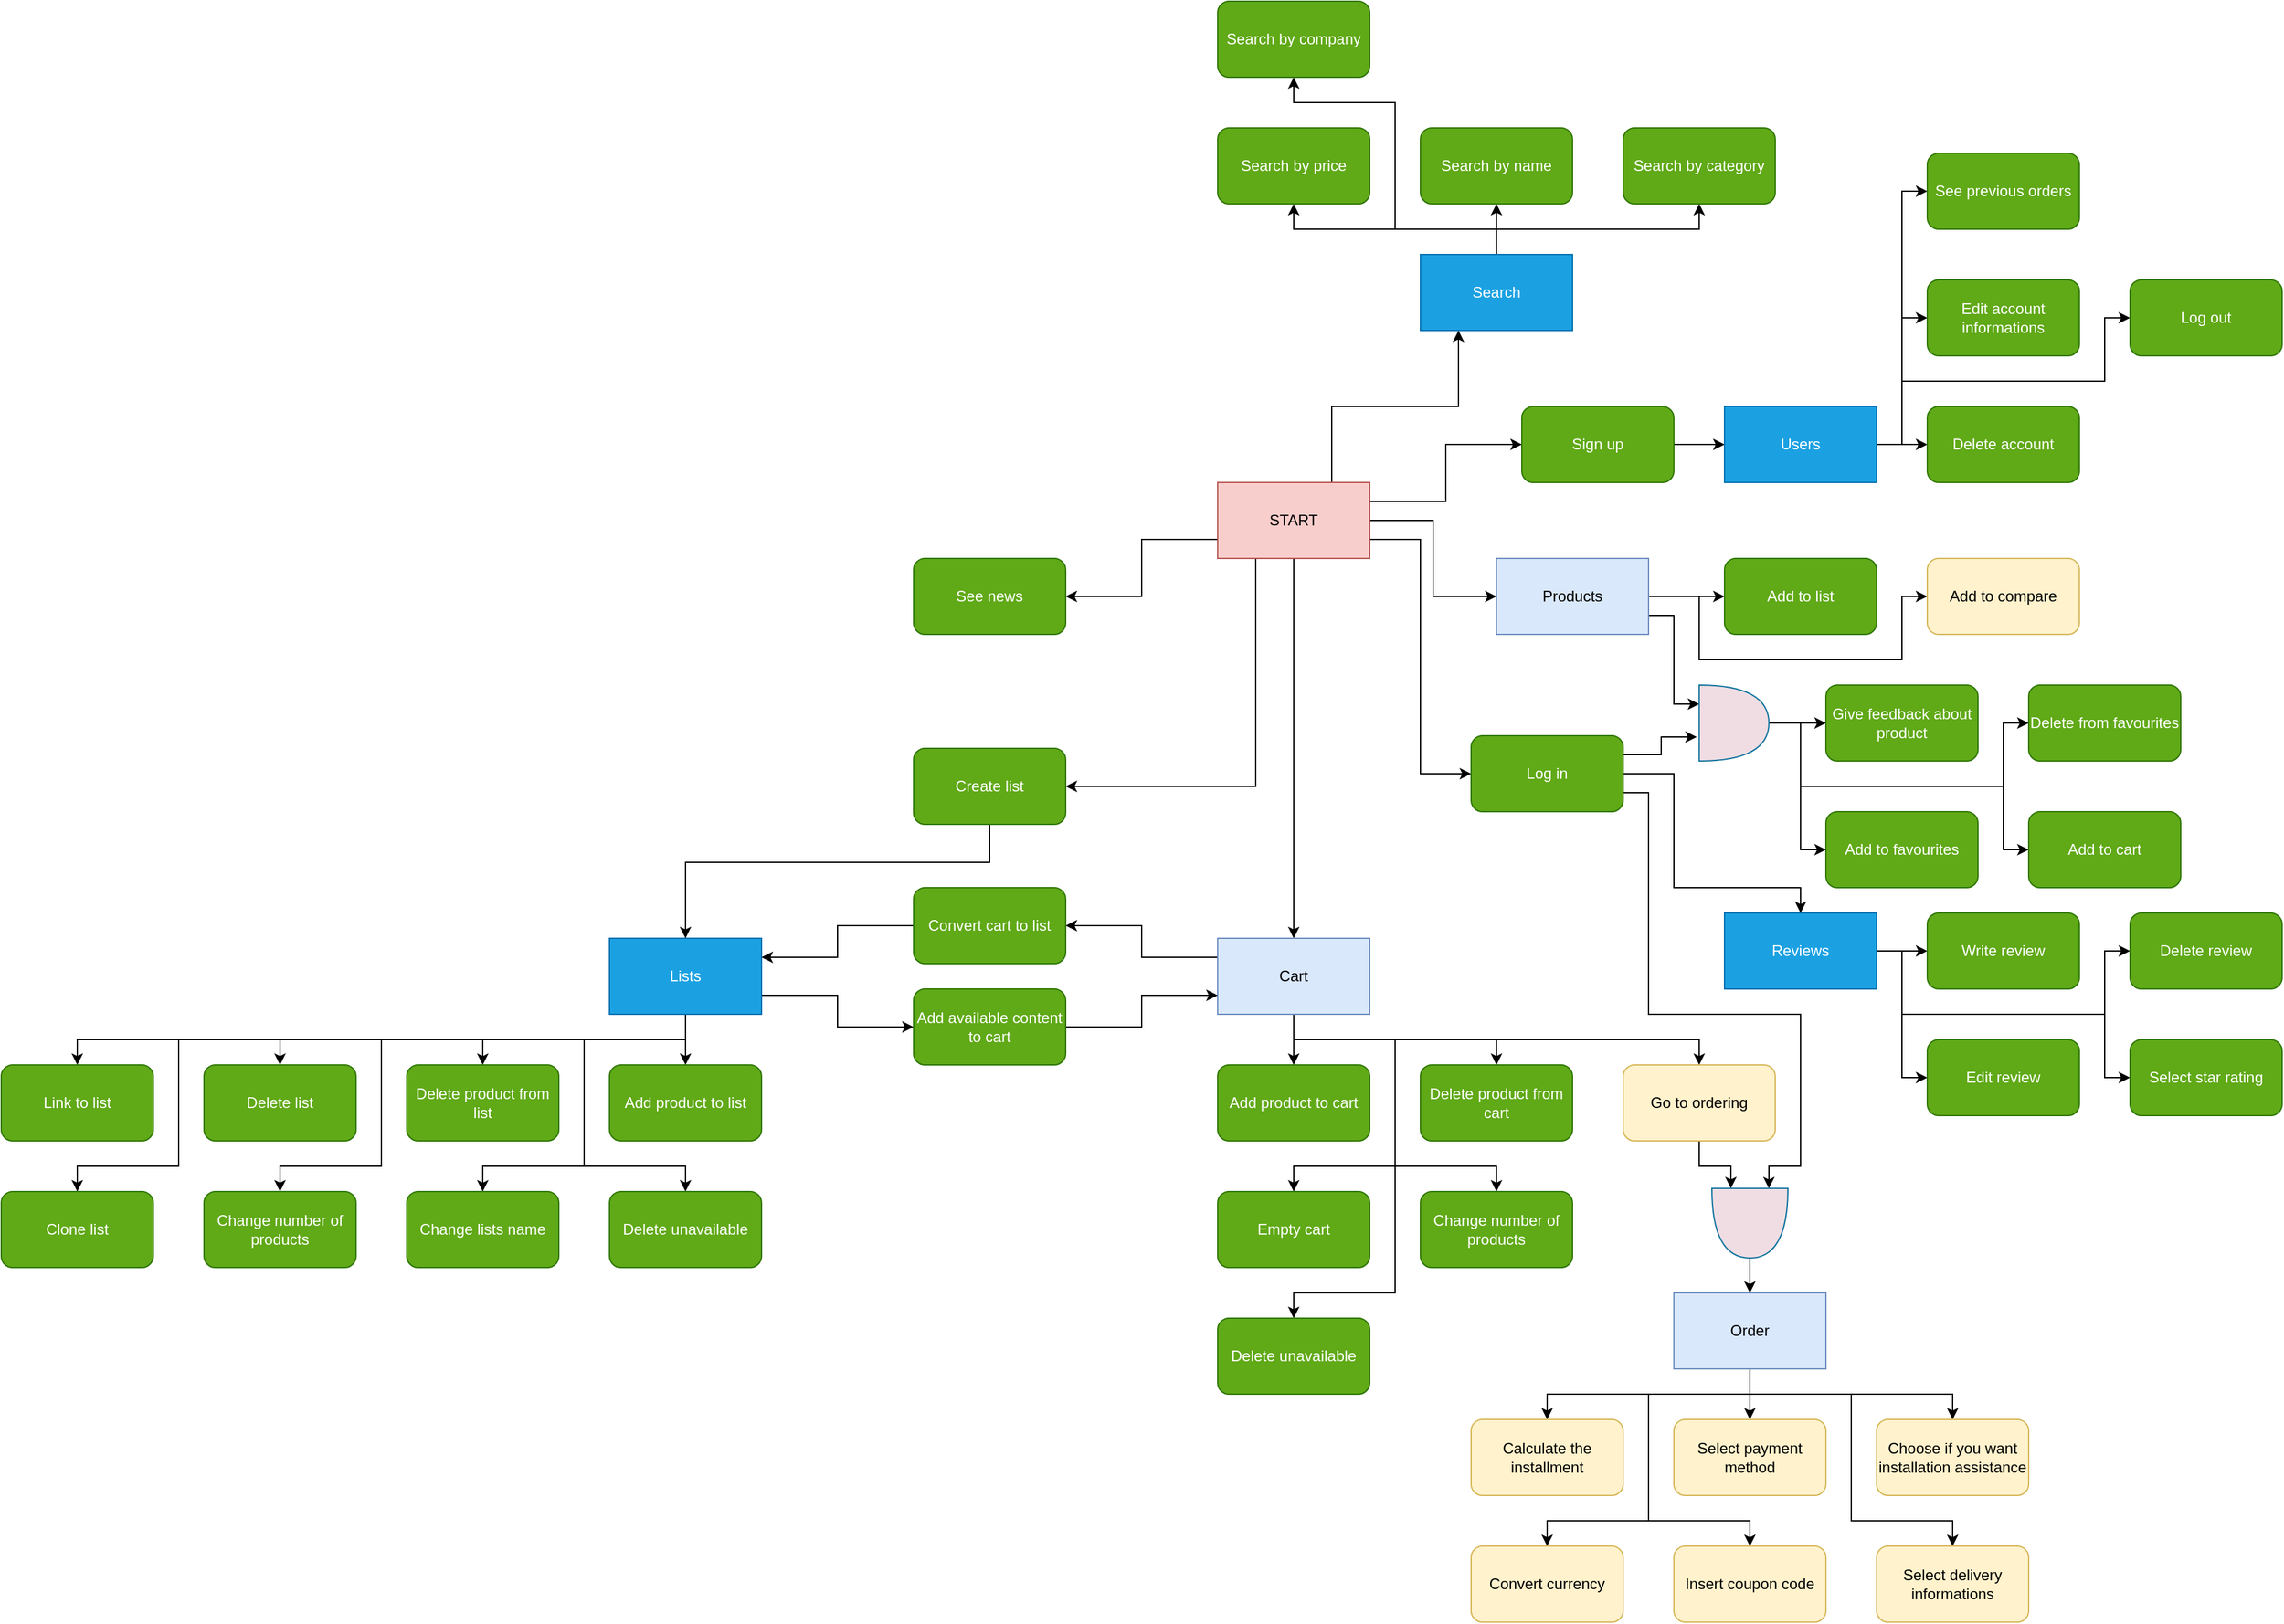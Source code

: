 <mxfile>
    <diagram name="Strona-1" id="DpiKnfvnMf119dL31PfI">
        <mxGraphModel dx="131" dy="568" grid="1" gridSize="10" guides="1" tooltips="1" connect="1" arrows="1" fold="1" page="1" pageScale="1" pageWidth="827" pageHeight="1169" math="0" shadow="0">
            <root>
                <mxCell id="0"/>
                <mxCell id="1" parent="0"/>
                <mxCell id="tu-g_7TpIbmg7pbgviE7-1" style="edgeStyle=orthogonalEdgeStyle;rounded=0;orthogonalLoop=1;jettySize=auto;html=1;exitX=0.5;exitY=1;exitDx=0;exitDy=0;entryX=0.5;entryY=0;entryDx=0;entryDy=0;fontColor=#000000;" parent="1" source="tu-g_7TpIbmg7pbgviE7-8" target="tu-g_7TpIbmg7pbgviE7-24" edge="1">
                    <mxGeometry relative="1" as="geometry"/>
                </mxCell>
                <mxCell id="tu-g_7TpIbmg7pbgviE7-2" style="edgeStyle=orthogonalEdgeStyle;rounded=0;orthogonalLoop=1;jettySize=auto;html=1;exitX=0.25;exitY=1;exitDx=0;exitDy=0;entryX=1;entryY=0.5;entryDx=0;entryDy=0;fontColor=#000000;" parent="1" source="tu-g_7TpIbmg7pbgviE7-8" target="tu-g_7TpIbmg7pbgviE7-50" edge="1">
                    <mxGeometry relative="1" as="geometry"/>
                </mxCell>
                <mxCell id="tu-g_7TpIbmg7pbgviE7-3" style="edgeStyle=orthogonalEdgeStyle;rounded=0;orthogonalLoop=1;jettySize=auto;html=1;exitX=1;exitY=0.75;exitDx=0;exitDy=0;entryX=0;entryY=0.5;entryDx=0;entryDy=0;fontFamily=Helvetica;fontSize=12;fontColor=#000000;" parent="1" source="tu-g_7TpIbmg7pbgviE7-8" target="tu-g_7TpIbmg7pbgviE7-11" edge="1">
                    <mxGeometry relative="1" as="geometry"/>
                </mxCell>
                <mxCell id="tu-g_7TpIbmg7pbgviE7-4" style="edgeStyle=orthogonalEdgeStyle;rounded=0;orthogonalLoop=1;jettySize=auto;html=1;exitX=1;exitY=0.25;exitDx=0;exitDy=0;entryX=0;entryY=0.5;entryDx=0;entryDy=0;fontFamily=Helvetica;fontSize=12;fontColor=#000000;" parent="1" source="tu-g_7TpIbmg7pbgviE7-8" target="tu-g_7TpIbmg7pbgviE7-13" edge="1">
                    <mxGeometry relative="1" as="geometry"/>
                </mxCell>
                <mxCell id="tu-g_7TpIbmg7pbgviE7-5" style="edgeStyle=orthogonalEdgeStyle;rounded=0;orthogonalLoop=1;jettySize=auto;html=1;exitX=1;exitY=0.5;exitDx=0;exitDy=0;entryX=0;entryY=0.5;entryDx=0;entryDy=0;fontFamily=Helvetica;fontSize=12;fontColor=#000000;" parent="1" source="tu-g_7TpIbmg7pbgviE7-8" target="tu-g_7TpIbmg7pbgviE7-39" edge="1">
                    <mxGeometry relative="1" as="geometry"/>
                </mxCell>
                <mxCell id="tu-g_7TpIbmg7pbgviE7-6" style="edgeStyle=orthogonalEdgeStyle;rounded=0;orthogonalLoop=1;jettySize=auto;html=1;exitX=0;exitY=0.75;exitDx=0;exitDy=0;entryX=1;entryY=0.5;entryDx=0;entryDy=0;fontFamily=Helvetica;fontSize=12;fontColor=#000000;" parent="1" source="tu-g_7TpIbmg7pbgviE7-8" target="tu-g_7TpIbmg7pbgviE7-14" edge="1">
                    <mxGeometry relative="1" as="geometry"/>
                </mxCell>
                <mxCell id="tu-g_7TpIbmg7pbgviE7-7" style="edgeStyle=orthogonalEdgeStyle;rounded=0;orthogonalLoop=1;jettySize=auto;html=1;exitX=0.75;exitY=0;exitDx=0;exitDy=0;entryX=0.25;entryY=1;entryDx=0;entryDy=0;fontFamily=Helvetica;fontSize=12;fontColor=#000000;" parent="1" source="tu-g_7TpIbmg7pbgviE7-8" target="tu-g_7TpIbmg7pbgviE7-18" edge="1">
                    <mxGeometry relative="1" as="geometry"/>
                </mxCell>
                <mxCell id="tu-g_7TpIbmg7pbgviE7-8" value="START" style="rounded=0;whiteSpace=wrap;html=1;fillColor=#f8cecc;strokeColor=#b85450;fontColor=#000000;" parent="1" vertex="1">
                    <mxGeometry x="1940" y="560" width="120" height="60" as="geometry"/>
                </mxCell>
                <mxCell id="tu-g_7TpIbmg7pbgviE7-9" style="edgeStyle=orthogonalEdgeStyle;rounded=0;orthogonalLoop=1;jettySize=auto;html=1;exitX=1;exitY=0.75;exitDx=0;exitDy=0;entryX=0;entryY=0.25;entryDx=0;entryDy=0;entryPerimeter=0;fontFamily=Helvetica;fontSize=12;fontColor=#000000;" parent="1" source="tu-g_7TpIbmg7pbgviE7-11" target="tu-g_7TpIbmg7pbgviE7-74" edge="1">
                    <mxGeometry relative="1" as="geometry">
                        <Array as="points">
                            <mxPoint x="2280" y="805"/>
                            <mxPoint x="2280" y="980"/>
                            <mxPoint x="2400" y="980"/>
                            <mxPoint x="2400" y="1100"/>
                            <mxPoint x="2375" y="1100"/>
                        </Array>
                    </mxGeometry>
                </mxCell>
                <mxCell id="tu-g_7TpIbmg7pbgviE7-10" style="edgeStyle=orthogonalEdgeStyle;rounded=0;orthogonalLoop=1;jettySize=auto;html=1;exitX=1;exitY=0.5;exitDx=0;exitDy=0;entryX=0.5;entryY=0;entryDx=0;entryDy=0;fontFamily=Helvetica;fontSize=12;fontColor=#000000;" parent="1" source="tu-g_7TpIbmg7pbgviE7-11" target="tu-g_7TpIbmg7pbgviE7-44" edge="1">
                    <mxGeometry relative="1" as="geometry">
                        <mxPoint x="2385" y="812.5" as="targetPoint"/>
                        <Array as="points">
                            <mxPoint x="2300" y="790"/>
                            <mxPoint x="2300" y="880"/>
                            <mxPoint x="2400" y="880"/>
                        </Array>
                    </mxGeometry>
                </mxCell>
                <mxCell id="btTpmAtazuo6H9hWQEnr-3" style="edgeStyle=orthogonalEdgeStyle;rounded=0;orthogonalLoop=1;jettySize=auto;html=1;exitX=1;exitY=0.25;exitDx=0;exitDy=0;entryX=-0.036;entryY=0.684;entryDx=0;entryDy=0;entryPerimeter=0;" parent="1" source="tu-g_7TpIbmg7pbgviE7-11" target="btTpmAtazuo6H9hWQEnr-2" edge="1">
                    <mxGeometry relative="1" as="geometry"/>
                </mxCell>
                <mxCell id="tu-g_7TpIbmg7pbgviE7-11" value="Log in" style="rounded=1;whiteSpace=wrap;html=1;fillColor=#60a917;strokeColor=#2D7600;fontColor=#ffffff;" parent="1" vertex="1">
                    <mxGeometry x="2140" y="760" width="120" height="60" as="geometry"/>
                </mxCell>
                <mxCell id="tu-g_7TpIbmg7pbgviE7-12" style="edgeStyle=orthogonalEdgeStyle;rounded=0;orthogonalLoop=1;jettySize=auto;html=1;exitX=1;exitY=0.5;exitDx=0;exitDy=0;entryX=0;entryY=0.5;entryDx=0;entryDy=0;fontFamily=Helvetica;fontSize=12;fontColor=#000000;" parent="1" source="tu-g_7TpIbmg7pbgviE7-13" target="tu-g_7TpIbmg7pbgviE7-72" edge="1">
                    <mxGeometry relative="1" as="geometry"/>
                </mxCell>
                <mxCell id="tu-g_7TpIbmg7pbgviE7-13" value="Sign up" style="rounded=1;whiteSpace=wrap;html=1;fillColor=#60a917;strokeColor=#2D7600;fontColor=#ffffff;" parent="1" vertex="1">
                    <mxGeometry x="2180" y="500" width="120" height="60" as="geometry"/>
                </mxCell>
                <mxCell id="tu-g_7TpIbmg7pbgviE7-14" value="See news" style="rounded=1;whiteSpace=wrap;html=1;fillColor=#60a917;strokeColor=#2D7600;fontColor=#ffffff;" parent="1" vertex="1">
                    <mxGeometry x="1700" y="620" width="120" height="60" as="geometry"/>
                </mxCell>
                <mxCell id="tu-g_7TpIbmg7pbgviE7-15" style="edgeStyle=orthogonalEdgeStyle;rounded=0;orthogonalLoop=1;jettySize=auto;html=1;exitX=0.5;exitY=0;exitDx=0;exitDy=0;entryX=0.5;entryY=1;entryDx=0;entryDy=0;fontFamily=Helvetica;fontSize=12;fontColor=#000000;" parent="1" source="tu-g_7TpIbmg7pbgviE7-18" target="tu-g_7TpIbmg7pbgviE7-97" edge="1">
                    <mxGeometry relative="1" as="geometry"/>
                </mxCell>
                <mxCell id="tu-g_7TpIbmg7pbgviE7-16" style="edgeStyle=orthogonalEdgeStyle;rounded=0;orthogonalLoop=1;jettySize=auto;html=1;exitX=0.5;exitY=0;exitDx=0;exitDy=0;entryX=0.5;entryY=1;entryDx=0;entryDy=0;fontFamily=Helvetica;fontSize=12;fontColor=#000000;" parent="1" source="tu-g_7TpIbmg7pbgviE7-18" target="tu-g_7TpIbmg7pbgviE7-98" edge="1">
                    <mxGeometry relative="1" as="geometry"/>
                </mxCell>
                <mxCell id="tu-g_7TpIbmg7pbgviE7-17" style="edgeStyle=orthogonalEdgeStyle;rounded=0;orthogonalLoop=1;jettySize=auto;html=1;exitX=0.5;exitY=0;exitDx=0;exitDy=0;entryX=0.5;entryY=1;entryDx=0;entryDy=0;fontFamily=Helvetica;fontSize=12;fontColor=#000000;" parent="1" source="tu-g_7TpIbmg7pbgviE7-18" target="tu-g_7TpIbmg7pbgviE7-99" edge="1">
                    <mxGeometry relative="1" as="geometry"/>
                </mxCell>
                <mxCell id="tu-g_7TpIbmg7pbgviE7-301" style="edgeStyle=orthogonalEdgeStyle;rounded=0;orthogonalLoop=1;jettySize=auto;html=1;exitX=0.5;exitY=0;exitDx=0;exitDy=0;entryX=0.5;entryY=1;entryDx=0;entryDy=0;fontFamily=Helvetica;fontSize=12;fontColor=#000000;" parent="1" source="tu-g_7TpIbmg7pbgviE7-18" target="tu-g_7TpIbmg7pbgviE7-300" edge="1">
                    <mxGeometry relative="1" as="geometry">
                        <Array as="points">
                            <mxPoint x="2160" y="360"/>
                            <mxPoint x="2080" y="360"/>
                            <mxPoint x="2080" y="260"/>
                            <mxPoint x="2000" y="260"/>
                        </Array>
                    </mxGeometry>
                </mxCell>
                <mxCell id="tu-g_7TpIbmg7pbgviE7-18" value="Search" style="rounded=0;whiteSpace=wrap;html=1;fillColor=#1ba1e2;strokeColor=#006EAF;fontColor=#ffffff;" parent="1" vertex="1">
                    <mxGeometry x="2100" y="380" width="120" height="60" as="geometry"/>
                </mxCell>
                <mxCell id="tu-g_7TpIbmg7pbgviE7-19" style="edgeStyle=orthogonalEdgeStyle;rounded=0;orthogonalLoop=1;jettySize=auto;html=1;exitX=0;exitY=0.25;exitDx=0;exitDy=0;entryX=1;entryY=0.5;entryDx=0;entryDy=0;fontColor=#000000;" parent="1" source="tu-g_7TpIbmg7pbgviE7-24" target="tu-g_7TpIbmg7pbgviE7-46" edge="1">
                    <mxGeometry relative="1" as="geometry"/>
                </mxCell>
                <mxCell id="tu-g_7TpIbmg7pbgviE7-20" style="edgeStyle=orthogonalEdgeStyle;rounded=0;orthogonalLoop=1;jettySize=auto;html=1;exitX=0.5;exitY=1;exitDx=0;exitDy=0;entryX=0.5;entryY=0;entryDx=0;entryDy=0;fontFamily=Helvetica;fontSize=12;fontColor=#000000;" parent="1" source="tu-g_7TpIbmg7pbgviE7-24" target="tu-g_7TpIbmg7pbgviE7-58" edge="1">
                    <mxGeometry relative="1" as="geometry"/>
                </mxCell>
                <mxCell id="tu-g_7TpIbmg7pbgviE7-21" style="edgeStyle=orthogonalEdgeStyle;rounded=0;orthogonalLoop=1;jettySize=auto;html=1;exitX=0.5;exitY=1;exitDx=0;exitDy=0;entryX=0.5;entryY=0;entryDx=0;entryDy=0;fontFamily=Helvetica;fontSize=12;fontColor=#000000;" parent="1" source="tu-g_7TpIbmg7pbgviE7-24" target="tu-g_7TpIbmg7pbgviE7-59" edge="1">
                    <mxGeometry relative="1" as="geometry"/>
                </mxCell>
                <mxCell id="tu-g_7TpIbmg7pbgviE7-22" style="edgeStyle=orthogonalEdgeStyle;rounded=0;orthogonalLoop=1;jettySize=auto;html=1;exitX=0.5;exitY=1;exitDx=0;exitDy=0;entryX=0.5;entryY=0;entryDx=0;entryDy=0;fontFamily=Helvetica;fontSize=12;fontColor=#000000;" parent="1" source="tu-g_7TpIbmg7pbgviE7-24" target="tu-g_7TpIbmg7pbgviE7-55" edge="1">
                    <mxGeometry relative="1" as="geometry">
                        <Array as="points">
                            <mxPoint x="2000" y="1000"/>
                            <mxPoint x="2080" y="1000"/>
                            <mxPoint x="2080" y="1100"/>
                            <mxPoint x="2160" y="1100"/>
                        </Array>
                    </mxGeometry>
                </mxCell>
                <mxCell id="tu-g_7TpIbmg7pbgviE7-23" style="edgeStyle=orthogonalEdgeStyle;rounded=0;orthogonalLoop=1;jettySize=auto;html=1;exitX=0.5;exitY=1;exitDx=0;exitDy=0;entryX=0.5;entryY=0;entryDx=0;entryDy=0;fontFamily=Helvetica;fontSize=12;fontColor=#000000;" parent="1" source="tu-g_7TpIbmg7pbgviE7-24" target="tu-g_7TpIbmg7pbgviE7-61" edge="1">
                    <mxGeometry relative="1" as="geometry"/>
                </mxCell>
                <mxCell id="btTpmAtazuo6H9hWQEnr-12" style="edgeStyle=orthogonalEdgeStyle;rounded=0;orthogonalLoop=1;jettySize=auto;html=1;exitX=0.5;exitY=1;exitDx=0;exitDy=0;entryX=0.5;entryY=0;entryDx=0;entryDy=0;fontFamily=Helvetica;fontSize=12;fontColor=default;" parent="1" source="tu-g_7TpIbmg7pbgviE7-24" target="btTpmAtazuo6H9hWQEnr-11" edge="1">
                    <mxGeometry relative="1" as="geometry">
                        <Array as="points">
                            <mxPoint x="2000" y="1000"/>
                            <mxPoint x="2080" y="1000"/>
                            <mxPoint x="2080" y="1100"/>
                            <mxPoint x="2000" y="1100"/>
                        </Array>
                    </mxGeometry>
                </mxCell>
                <mxCell id="btTpmAtazuo6H9hWQEnr-14" style="edgeStyle=orthogonalEdgeStyle;rounded=0;orthogonalLoop=1;jettySize=auto;html=1;exitX=0.5;exitY=1;exitDx=0;exitDy=0;entryX=0.5;entryY=0;entryDx=0;entryDy=0;fontFamily=Helvetica;fontSize=12;fontColor=default;" parent="1" source="tu-g_7TpIbmg7pbgviE7-24" target="btTpmAtazuo6H9hWQEnr-13" edge="1">
                    <mxGeometry relative="1" as="geometry">
                        <Array as="points">
                            <mxPoint x="2000" y="1000"/>
                            <mxPoint x="2080" y="1000"/>
                            <mxPoint x="2080" y="1200"/>
                            <mxPoint x="2000" y="1200"/>
                        </Array>
                    </mxGeometry>
                </mxCell>
                <mxCell id="tu-g_7TpIbmg7pbgviE7-24" value="Cart" style="rounded=0;whiteSpace=wrap;html=1;fillColor=#dae8fc;strokeColor=#6c8ebf;fontColor=#000000;" parent="1" vertex="1">
                    <mxGeometry x="1940" y="920" width="120" height="60" as="geometry"/>
                </mxCell>
                <mxCell id="tu-g_7TpIbmg7pbgviE7-25" style="edgeStyle=orthogonalEdgeStyle;rounded=0;orthogonalLoop=1;jettySize=auto;html=1;exitX=0.5;exitY=1;exitDx=0;exitDy=0;entryX=0.5;entryY=0;entryDx=0;entryDy=0;fontColor=#000000;" parent="1" source="tu-g_7TpIbmg7pbgviE7-32" target="tu-g_7TpIbmg7pbgviE7-48" edge="1">
                    <mxGeometry relative="1" as="geometry"/>
                </mxCell>
                <mxCell id="tu-g_7TpIbmg7pbgviE7-26" style="edgeStyle=orthogonalEdgeStyle;rounded=0;orthogonalLoop=1;jettySize=auto;html=1;exitX=0.5;exitY=1;exitDx=0;exitDy=0;entryX=0.5;entryY=0;entryDx=0;entryDy=0;fontColor=#000000;" parent="1" source="tu-g_7TpIbmg7pbgviE7-32" target="tu-g_7TpIbmg7pbgviE7-47" edge="1">
                    <mxGeometry relative="1" as="geometry"/>
                </mxCell>
                <mxCell id="tu-g_7TpIbmg7pbgviE7-27" style="edgeStyle=orthogonalEdgeStyle;rounded=0;orthogonalLoop=1;jettySize=auto;html=1;exitX=0.5;exitY=1;exitDx=0;exitDy=0;entryX=0.5;entryY=0;entryDx=0;entryDy=0;fontColor=#000000;" parent="1" source="tu-g_7TpIbmg7pbgviE7-32" target="tu-g_7TpIbmg7pbgviE7-51" edge="1">
                    <mxGeometry relative="1" as="geometry"/>
                </mxCell>
                <mxCell id="tu-g_7TpIbmg7pbgviE7-28" style="edgeStyle=orthogonalEdgeStyle;rounded=0;orthogonalLoop=1;jettySize=auto;html=1;exitX=1;exitY=0.75;exitDx=0;exitDy=0;entryX=0;entryY=0.5;entryDx=0;entryDy=0;fontColor=#000000;" parent="1" source="tu-g_7TpIbmg7pbgviE7-32" target="tu-g_7TpIbmg7pbgviE7-53" edge="1">
                    <mxGeometry relative="1" as="geometry"/>
                </mxCell>
                <mxCell id="tu-g_7TpIbmg7pbgviE7-29" style="edgeStyle=orthogonalEdgeStyle;rounded=0;orthogonalLoop=1;jettySize=auto;html=1;exitX=0.5;exitY=1;exitDx=0;exitDy=0;entryX=0.5;entryY=0;entryDx=0;entryDy=0;fontFamily=Helvetica;fontSize=12;fontColor=#000000;" parent="1" source="tu-g_7TpIbmg7pbgviE7-32" target="tu-g_7TpIbmg7pbgviE7-54" edge="1">
                    <mxGeometry relative="1" as="geometry">
                        <Array as="points">
                            <mxPoint x="1520" y="1000"/>
                            <mxPoint x="1280" y="1000"/>
                            <mxPoint x="1280" y="1100"/>
                            <mxPoint x="1200" y="1100"/>
                        </Array>
                    </mxGeometry>
                </mxCell>
                <mxCell id="tu-g_7TpIbmg7pbgviE7-30" style="edgeStyle=orthogonalEdgeStyle;rounded=0;orthogonalLoop=1;jettySize=auto;html=1;exitX=0.5;exitY=1;exitDx=0;exitDy=0;entryX=0.5;entryY=0;entryDx=0;entryDy=0;fontFamily=Helvetica;fontSize=12;fontColor=#000000;" parent="1" source="tu-g_7TpIbmg7pbgviE7-32" target="tu-g_7TpIbmg7pbgviE7-56" edge="1">
                    <mxGeometry relative="1" as="geometry">
                        <Array as="points">
                            <mxPoint x="1520" y="1000"/>
                            <mxPoint x="1440" y="1000"/>
                            <mxPoint x="1440" y="1100"/>
                            <mxPoint x="1360" y="1100"/>
                        </Array>
                    </mxGeometry>
                </mxCell>
                <mxCell id="tu-g_7TpIbmg7pbgviE7-31" style="edgeStyle=orthogonalEdgeStyle;rounded=0;orthogonalLoop=1;jettySize=auto;html=1;exitX=0.5;exitY=1;exitDx=0;exitDy=0;entryX=0.5;entryY=0;entryDx=0;entryDy=0;fontFamily=Helvetica;fontSize=12;fontColor=#000000;" parent="1" source="tu-g_7TpIbmg7pbgviE7-32" target="tu-g_7TpIbmg7pbgviE7-57" edge="1">
                    <mxGeometry relative="1" as="geometry"/>
                </mxCell>
                <mxCell id="btTpmAtazuo6H9hWQEnr-10" style="edgeStyle=orthogonalEdgeStyle;rounded=0;orthogonalLoop=1;jettySize=auto;html=1;exitX=0.5;exitY=1;exitDx=0;exitDy=0;entryX=0.5;entryY=0;entryDx=0;entryDy=0;" parent="1" source="tu-g_7TpIbmg7pbgviE7-32" target="btTpmAtazuo6H9hWQEnr-9" edge="1">
                    <mxGeometry relative="1" as="geometry">
                        <Array as="points">
                            <mxPoint x="1520" y="1000"/>
                            <mxPoint x="1440" y="1000"/>
                            <mxPoint x="1440" y="1100"/>
                            <mxPoint x="1520" y="1100"/>
                        </Array>
                    </mxGeometry>
                </mxCell>
                <mxCell id="jZJ21DdkEaakPETDEJtm-3" style="edgeStyle=orthogonalEdgeStyle;rounded=0;orthogonalLoop=1;jettySize=auto;html=1;exitX=0.5;exitY=1;exitDx=0;exitDy=0;entryX=0.5;entryY=0;entryDx=0;entryDy=0;fontFamily=Helvetica;fontSize=12;fontColor=#000000;" parent="1" source="tu-g_7TpIbmg7pbgviE7-32" target="jZJ21DdkEaakPETDEJtm-2" edge="1">
                    <mxGeometry relative="1" as="geometry">
                        <Array as="points">
                            <mxPoint x="1520" y="1000"/>
                            <mxPoint x="1120" y="1000"/>
                            <mxPoint x="1120" y="1100"/>
                            <mxPoint x="1040" y="1100"/>
                        </Array>
                    </mxGeometry>
                </mxCell>
                <mxCell id="tu-g_7TpIbmg7pbgviE7-32" value="Lists" style="rounded=0;whiteSpace=wrap;html=1;fillColor=#1ba1e2;strokeColor=#006EAF;fontColor=#ffffff;" parent="1" vertex="1">
                    <mxGeometry x="1460" y="920" width="120" height="60" as="geometry"/>
                </mxCell>
                <mxCell id="tu-g_7TpIbmg7pbgviE7-34" style="edgeStyle=orthogonalEdgeStyle;rounded=0;orthogonalLoop=1;jettySize=auto;html=1;exitX=1;exitY=0.5;exitDx=0;exitDy=0;entryX=0;entryY=0.5;entryDx=0;entryDy=0;fontFamily=Helvetica;fontSize=12;fontColor=#000000;" parent="1" source="tu-g_7TpIbmg7pbgviE7-39" target="tu-g_7TpIbmg7pbgviE7-86" edge="1">
                    <mxGeometry relative="1" as="geometry">
                        <Array as="points">
                            <mxPoint x="2320" y="650"/>
                            <mxPoint x="2320" y="650"/>
                        </Array>
                    </mxGeometry>
                </mxCell>
                <mxCell id="tu-g_7TpIbmg7pbgviE7-35" style="edgeStyle=orthogonalEdgeStyle;rounded=0;orthogonalLoop=1;jettySize=auto;html=1;exitX=1;exitY=0.5;exitDx=0;exitDy=0;entryX=0;entryY=0.5;entryDx=0;entryDy=0;fontFamily=Helvetica;fontSize=12;fontColor=#000000;exitPerimeter=0;" parent="1" source="btTpmAtazuo6H9hWQEnr-2" target="tu-g_7TpIbmg7pbgviE7-87" edge="1">
                    <mxGeometry relative="1" as="geometry">
                        <Array as="points">
                            <mxPoint x="2400" y="750"/>
                            <mxPoint x="2400" y="800"/>
                            <mxPoint x="2560" y="800"/>
                            <mxPoint x="2560" y="850"/>
                        </Array>
                    </mxGeometry>
                </mxCell>
                <mxCell id="tu-g_7TpIbmg7pbgviE7-38" style="edgeStyle=orthogonalEdgeStyle;rounded=0;orthogonalLoop=1;jettySize=auto;html=1;exitX=1;exitY=0.5;exitDx=0;exitDy=0;entryX=0;entryY=0.5;entryDx=0;entryDy=0;fontFamily=Helvetica;fontSize=12;fontColor=#000000;" parent="1" source="tu-g_7TpIbmg7pbgviE7-39" target="tu-g_7TpIbmg7pbgviE7-95" edge="1">
                    <mxGeometry relative="1" as="geometry">
                        <Array as="points">
                            <mxPoint x="2320" y="650"/>
                            <mxPoint x="2320" y="700"/>
                            <mxPoint x="2480" y="700"/>
                            <mxPoint x="2480" y="650"/>
                        </Array>
                    </mxGeometry>
                </mxCell>
                <mxCell id="btTpmAtazuo6H9hWQEnr-5" style="edgeStyle=orthogonalEdgeStyle;rounded=0;orthogonalLoop=1;jettySize=auto;html=1;exitX=1;exitY=0.75;exitDx=0;exitDy=0;entryX=0;entryY=0.25;entryDx=0;entryDy=0;entryPerimeter=0;" parent="1" source="tu-g_7TpIbmg7pbgviE7-39" target="btTpmAtazuo6H9hWQEnr-2" edge="1">
                    <mxGeometry relative="1" as="geometry"/>
                </mxCell>
                <mxCell id="tu-g_7TpIbmg7pbgviE7-39" value="Products" style="rounded=0;whiteSpace=wrap;html=1;fillColor=#dae8fc;strokeColor=#6c8ebf;fontColor=#000000;" parent="1" vertex="1">
                    <mxGeometry x="2160" y="620" width="120" height="60" as="geometry"/>
                </mxCell>
                <mxCell id="tu-g_7TpIbmg7pbgviE7-40" style="edgeStyle=orthogonalEdgeStyle;rounded=0;orthogonalLoop=1;jettySize=auto;html=1;exitX=1;exitY=0.5;exitDx=0;exitDy=0;entryX=0;entryY=0.5;entryDx=0;entryDy=0;fontFamily=Helvetica;fontSize=12;fontColor=#000000;" parent="1" source="tu-g_7TpIbmg7pbgviE7-44" target="tu-g_7TpIbmg7pbgviE7-92" edge="1">
                    <mxGeometry relative="1" as="geometry"/>
                </mxCell>
                <mxCell id="tu-g_7TpIbmg7pbgviE7-41" style="edgeStyle=orthogonalEdgeStyle;rounded=0;orthogonalLoop=1;jettySize=auto;html=1;exitX=1;exitY=0.5;exitDx=0;exitDy=0;entryX=0;entryY=0.5;entryDx=0;entryDy=0;fontFamily=Helvetica;fontSize=12;fontColor=#000000;" parent="1" source="tu-g_7TpIbmg7pbgviE7-44" target="tu-g_7TpIbmg7pbgviE7-93" edge="1">
                    <mxGeometry relative="1" as="geometry"/>
                </mxCell>
                <mxCell id="tu-g_7TpIbmg7pbgviE7-42" style="edgeStyle=orthogonalEdgeStyle;rounded=0;orthogonalLoop=1;jettySize=auto;html=1;exitX=1;exitY=0.5;exitDx=0;exitDy=0;entryX=0;entryY=0.5;entryDx=0;entryDy=0;fontFamily=Helvetica;fontSize=12;fontColor=#000000;" parent="1" source="tu-g_7TpIbmg7pbgviE7-44" target="tu-g_7TpIbmg7pbgviE7-94" edge="1">
                    <mxGeometry relative="1" as="geometry">
                        <Array as="points">
                            <mxPoint x="2480" y="930"/>
                            <mxPoint x="2480" y="980"/>
                            <mxPoint x="2640" y="980"/>
                            <mxPoint x="2640" y="930"/>
                        </Array>
                    </mxGeometry>
                </mxCell>
                <mxCell id="tu-g_7TpIbmg7pbgviE7-43" style="edgeStyle=orthogonalEdgeStyle;rounded=0;orthogonalLoop=1;jettySize=auto;html=1;exitX=1;exitY=0.5;exitDx=0;exitDy=0;entryX=0;entryY=0.5;entryDx=0;entryDy=0;fontFamily=Helvetica;fontSize=12;fontColor=#000000;" parent="1" source="tu-g_7TpIbmg7pbgviE7-44" target="tu-g_7TpIbmg7pbgviE7-96" edge="1">
                    <mxGeometry relative="1" as="geometry">
                        <Array as="points">
                            <mxPoint x="2480" y="930"/>
                            <mxPoint x="2480" y="980"/>
                            <mxPoint x="2640" y="980"/>
                            <mxPoint x="2640" y="1030"/>
                        </Array>
                    </mxGeometry>
                </mxCell>
                <mxCell id="tu-g_7TpIbmg7pbgviE7-44" value="Reviews" style="rounded=0;whiteSpace=wrap;html=1;fillColor=#1ba1e2;strokeColor=#006EAF;fontColor=#ffffff;" parent="1" vertex="1">
                    <mxGeometry x="2340" y="900" width="120" height="60" as="geometry"/>
                </mxCell>
                <mxCell id="tu-g_7TpIbmg7pbgviE7-45" style="edgeStyle=orthogonalEdgeStyle;rounded=0;orthogonalLoop=1;jettySize=auto;html=1;exitX=0;exitY=0.5;exitDx=0;exitDy=0;entryX=1;entryY=0.25;entryDx=0;entryDy=0;fontColor=#000000;" parent="1" source="tu-g_7TpIbmg7pbgviE7-46" target="tu-g_7TpIbmg7pbgviE7-32" edge="1">
                    <mxGeometry relative="1" as="geometry"/>
                </mxCell>
                <mxCell id="tu-g_7TpIbmg7pbgviE7-46" value="Convert cart to list" style="rounded=1;whiteSpace=wrap;html=1;fillColor=#60a917;strokeColor=#2D7600;fontColor=#ffffff;" parent="1" vertex="1">
                    <mxGeometry x="1700" y="880" width="120" height="60" as="geometry"/>
                </mxCell>
                <mxCell id="tu-g_7TpIbmg7pbgviE7-47" value="Delete product from list" style="rounded=1;whiteSpace=wrap;html=1;fillColor=#60a917;strokeColor=#2D7600;fontColor=#ffffff;" parent="1" vertex="1">
                    <mxGeometry x="1300" y="1020" width="120" height="60" as="geometry"/>
                </mxCell>
                <mxCell id="tu-g_7TpIbmg7pbgviE7-48" value="Add product to list" style="rounded=1;whiteSpace=wrap;html=1;fillColor=#60a917;strokeColor=#2D7600;fontColor=#ffffff;" parent="1" vertex="1">
                    <mxGeometry x="1460" y="1020" width="120" height="60" as="geometry"/>
                </mxCell>
                <mxCell id="tu-g_7TpIbmg7pbgviE7-49" style="edgeStyle=orthogonalEdgeStyle;rounded=0;orthogonalLoop=1;jettySize=auto;html=1;exitX=0.5;exitY=1;exitDx=0;exitDy=0;entryX=0.5;entryY=0;entryDx=0;entryDy=0;fontColor=#000000;" parent="1" source="tu-g_7TpIbmg7pbgviE7-50" target="tu-g_7TpIbmg7pbgviE7-32" edge="1">
                    <mxGeometry relative="1" as="geometry">
                        <Array as="points">
                            <mxPoint x="1760" y="860"/>
                            <mxPoint x="1520" y="860"/>
                        </Array>
                    </mxGeometry>
                </mxCell>
                <mxCell id="tu-g_7TpIbmg7pbgviE7-50" value="Create list" style="rounded=1;whiteSpace=wrap;html=1;fillColor=#60a917;strokeColor=#2D7600;fontColor=#ffffff;" parent="1" vertex="1">
                    <mxGeometry x="1700" y="770" width="120" height="60" as="geometry"/>
                </mxCell>
                <mxCell id="tu-g_7TpIbmg7pbgviE7-51" value="Delete list" style="rounded=1;whiteSpace=wrap;html=1;fillColor=#60a917;strokeColor=#2D7600;fontColor=#ffffff;" parent="1" vertex="1">
                    <mxGeometry x="1140" y="1020" width="120" height="60" as="geometry"/>
                </mxCell>
                <mxCell id="tu-g_7TpIbmg7pbgviE7-52" style="edgeStyle=orthogonalEdgeStyle;rounded=0;orthogonalLoop=1;jettySize=auto;html=1;exitX=1;exitY=0.5;exitDx=0;exitDy=0;entryX=0;entryY=0.75;entryDx=0;entryDy=0;fontColor=#000000;" parent="1" source="tu-g_7TpIbmg7pbgviE7-53" target="tu-g_7TpIbmg7pbgviE7-24" edge="1">
                    <mxGeometry relative="1" as="geometry"/>
                </mxCell>
                <mxCell id="tu-g_7TpIbmg7pbgviE7-53" value="Add available content to cart" style="rounded=1;whiteSpace=wrap;html=1;fillColor=#60a917;strokeColor=#2D7600;fontColor=#ffffff;" parent="1" vertex="1">
                    <mxGeometry x="1700" y="960" width="120" height="60" as="geometry"/>
                </mxCell>
                <mxCell id="tu-g_7TpIbmg7pbgviE7-54" value="Change number of products" style="rounded=1;whiteSpace=wrap;html=1;fillColor=#60a917;strokeColor=#2D7600;fontColor=#ffffff;" parent="1" vertex="1">
                    <mxGeometry x="1140" y="1120" width="120" height="60" as="geometry"/>
                </mxCell>
                <mxCell id="tu-g_7TpIbmg7pbgviE7-55" value="Change number of products" style="rounded=1;whiteSpace=wrap;html=1;fillColor=#60a917;strokeColor=#2D7600;fontColor=#ffffff;" parent="1" vertex="1">
                    <mxGeometry x="2100" y="1120" width="120" height="60" as="geometry"/>
                </mxCell>
                <mxCell id="tu-g_7TpIbmg7pbgviE7-56" value="Change lists name" style="rounded=1;whiteSpace=wrap;html=1;strokeColor=#2D7600;fontFamily=Helvetica;fontSize=12;fontColor=#ffffff;fillColor=#60a917;" parent="1" vertex="1">
                    <mxGeometry x="1300" y="1120" width="120" height="60" as="geometry"/>
                </mxCell>
                <mxCell id="tu-g_7TpIbmg7pbgviE7-57" value="Link to list" style="rounded=1;whiteSpace=wrap;html=1;strokeColor=#2D7600;fontFamily=Helvetica;fontSize=12;fontColor=#ffffff;fillColor=#60a917;" parent="1" vertex="1">
                    <mxGeometry x="980" y="1020" width="120" height="60" as="geometry"/>
                </mxCell>
                <mxCell id="tu-g_7TpIbmg7pbgviE7-58" value="Add product to cart" style="rounded=1;whiteSpace=wrap;html=1;strokeColor=#2D7600;fontFamily=Helvetica;fontSize=12;fontColor=#ffffff;fillColor=#60a917;" parent="1" vertex="1">
                    <mxGeometry x="1940" y="1020" width="120" height="60" as="geometry"/>
                </mxCell>
                <mxCell id="tu-g_7TpIbmg7pbgviE7-59" value="Delete product from cart" style="rounded=1;whiteSpace=wrap;html=1;strokeColor=#2D7600;fontFamily=Helvetica;fontSize=12;fontColor=#ffffff;fillColor=#60a917;" parent="1" vertex="1">
                    <mxGeometry x="2100" y="1020" width="120" height="60" as="geometry"/>
                </mxCell>
                <mxCell id="tu-g_7TpIbmg7pbgviE7-60" style="edgeStyle=orthogonalEdgeStyle;rounded=0;orthogonalLoop=1;jettySize=auto;html=1;exitX=0.5;exitY=1;exitDx=0;exitDy=0;entryX=0;entryY=0.75;entryDx=0;entryDy=0;entryPerimeter=0;fontFamily=Helvetica;fontSize=12;fontColor=#000000;" parent="1" source="tu-g_7TpIbmg7pbgviE7-61" target="tu-g_7TpIbmg7pbgviE7-74" edge="1">
                    <mxGeometry relative="1" as="geometry"/>
                </mxCell>
                <mxCell id="tu-g_7TpIbmg7pbgviE7-61" value="Go to ordering" style="rounded=1;whiteSpace=wrap;html=1;strokeColor=#d6b656;fontFamily=Helvetica;fontSize=12;fontColor=#000000;fillColor=#fff2cc;" parent="1" vertex="1">
                    <mxGeometry x="2260" y="1020" width="120" height="60" as="geometry"/>
                </mxCell>
                <mxCell id="tu-g_7TpIbmg7pbgviE7-62" style="edgeStyle=orthogonalEdgeStyle;rounded=0;orthogonalLoop=1;jettySize=auto;html=1;exitX=0.5;exitY=1;exitDx=0;exitDy=0;entryX=0.5;entryY=0;entryDx=0;entryDy=0;fontFamily=Helvetica;fontSize=12;fontColor=#000000;" parent="1" source="tu-g_7TpIbmg7pbgviE7-67" target="tu-g_7TpIbmg7pbgviE7-75" edge="1">
                    <mxGeometry relative="1" as="geometry"/>
                </mxCell>
                <mxCell id="tu-g_7TpIbmg7pbgviE7-63" style="edgeStyle=orthogonalEdgeStyle;rounded=0;orthogonalLoop=1;jettySize=auto;html=1;exitX=0.5;exitY=1;exitDx=0;exitDy=0;entryX=0.5;entryY=0;entryDx=0;entryDy=0;fontFamily=Helvetica;fontSize=12;fontColor=#000000;" parent="1" source="tu-g_7TpIbmg7pbgviE7-67" target="tu-g_7TpIbmg7pbgviE7-76" edge="1">
                    <mxGeometry relative="1" as="geometry"/>
                </mxCell>
                <mxCell id="tu-g_7TpIbmg7pbgviE7-64" style="edgeStyle=orthogonalEdgeStyle;rounded=0;orthogonalLoop=1;jettySize=auto;html=1;exitX=0.5;exitY=1;exitDx=0;exitDy=0;entryX=0.5;entryY=0;entryDx=0;entryDy=0;fontFamily=Helvetica;fontSize=12;fontColor=#000000;" parent="1" source="tu-g_7TpIbmg7pbgviE7-67" target="tu-g_7TpIbmg7pbgviE7-77" edge="1">
                    <mxGeometry relative="1" as="geometry"/>
                </mxCell>
                <mxCell id="tu-g_7TpIbmg7pbgviE7-65" style="edgeStyle=orthogonalEdgeStyle;rounded=0;orthogonalLoop=1;jettySize=auto;html=1;exitX=0.5;exitY=1;exitDx=0;exitDy=0;entryX=0.5;entryY=0;entryDx=0;entryDy=0;fontFamily=Helvetica;fontSize=12;fontColor=#000000;" parent="1" source="tu-g_7TpIbmg7pbgviE7-67" target="tu-g_7TpIbmg7pbgviE7-78" edge="1">
                    <mxGeometry relative="1" as="geometry">
                        <Array as="points">
                            <mxPoint x="2360" y="1280"/>
                            <mxPoint x="2280" y="1280"/>
                            <mxPoint x="2280" y="1380"/>
                            <mxPoint x="2360" y="1380"/>
                        </Array>
                    </mxGeometry>
                </mxCell>
                <mxCell id="tu-g_7TpIbmg7pbgviE7-66" style="edgeStyle=orthogonalEdgeStyle;rounded=0;orthogonalLoop=1;jettySize=auto;html=1;exitX=0.5;exitY=1;exitDx=0;exitDy=0;entryX=0.5;entryY=0;entryDx=0;entryDy=0;fontFamily=Helvetica;fontSize=12;fontColor=#000000;" parent="1" source="tu-g_7TpIbmg7pbgviE7-67" target="tu-g_7TpIbmg7pbgviE7-79" edge="1">
                    <mxGeometry relative="1" as="geometry">
                        <Array as="points">
                            <mxPoint x="2360" y="1280"/>
                            <mxPoint x="2440" y="1280"/>
                            <mxPoint x="2440" y="1380"/>
                            <mxPoint x="2520" y="1380"/>
                        </Array>
                    </mxGeometry>
                </mxCell>
                <mxCell id="jZJ21DdkEaakPETDEJtm-7" style="edgeStyle=orthogonalEdgeStyle;rounded=0;orthogonalLoop=1;jettySize=auto;html=1;exitX=0.5;exitY=1;exitDx=0;exitDy=0;entryX=0.5;entryY=0;entryDx=0;entryDy=0;fontFamily=Helvetica;fontSize=12;fontColor=#000000;" parent="1" source="tu-g_7TpIbmg7pbgviE7-67" target="jZJ21DdkEaakPETDEJtm-6" edge="1">
                    <mxGeometry relative="1" as="geometry">
                        <Array as="points">
                            <mxPoint x="2360" y="1280"/>
                            <mxPoint x="2280" y="1280"/>
                            <mxPoint x="2280" y="1380"/>
                            <mxPoint x="2200" y="1380"/>
                        </Array>
                    </mxGeometry>
                </mxCell>
                <mxCell id="tu-g_7TpIbmg7pbgviE7-67" value="Order" style="rounded=0;whiteSpace=wrap;html=1;strokeColor=#6c8ebf;fontFamily=Helvetica;fontSize=12;fillColor=#dae8fc;fontColor=#000000;" parent="1" vertex="1">
                    <mxGeometry x="2300" y="1200" width="120" height="60" as="geometry"/>
                </mxCell>
                <mxCell id="tu-g_7TpIbmg7pbgviE7-68" style="edgeStyle=orthogonalEdgeStyle;rounded=0;orthogonalLoop=1;jettySize=auto;html=1;exitX=1;exitY=0.5;exitDx=0;exitDy=0;entryX=0;entryY=0.5;entryDx=0;entryDy=0;fontFamily=Helvetica;fontSize=12;fontColor=#000000;" parent="1" source="tu-g_7TpIbmg7pbgviE7-72" target="tu-g_7TpIbmg7pbgviE7-80" edge="1">
                    <mxGeometry relative="1" as="geometry"/>
                </mxCell>
                <mxCell id="tu-g_7TpIbmg7pbgviE7-69" style="edgeStyle=orthogonalEdgeStyle;rounded=0;orthogonalLoop=1;jettySize=auto;html=1;exitX=1;exitY=0.5;exitDx=0;exitDy=0;entryX=0;entryY=0.5;entryDx=0;entryDy=0;fontFamily=Helvetica;fontSize=12;fontColor=#000000;" parent="1" source="tu-g_7TpIbmg7pbgviE7-72" target="tu-g_7TpIbmg7pbgviE7-81" edge="1">
                    <mxGeometry relative="1" as="geometry"/>
                </mxCell>
                <mxCell id="tu-g_7TpIbmg7pbgviE7-70" style="edgeStyle=orthogonalEdgeStyle;rounded=0;orthogonalLoop=1;jettySize=auto;html=1;exitX=1;exitY=0.5;exitDx=0;exitDy=0;fontFamily=Helvetica;fontSize=12;fontColor=#000000;entryX=0;entryY=0.5;entryDx=0;entryDy=0;" parent="1" source="tu-g_7TpIbmg7pbgviE7-72" target="tu-g_7TpIbmg7pbgviE7-82" edge="1">
                    <mxGeometry relative="1" as="geometry">
                        <Array as="points">
                            <mxPoint x="2480" y="530"/>
                            <mxPoint x="2480" y="480"/>
                            <mxPoint x="2640" y="480"/>
                            <mxPoint x="2640" y="430"/>
                        </Array>
                    </mxGeometry>
                </mxCell>
                <mxCell id="tu-g_7TpIbmg7pbgviE7-71" style="edgeStyle=orthogonalEdgeStyle;rounded=0;orthogonalLoop=1;jettySize=auto;html=1;exitX=1;exitY=0.5;exitDx=0;exitDy=0;entryX=0;entryY=0.5;entryDx=0;entryDy=0;fontFamily=Helvetica;fontSize=12;fontColor=#000000;" parent="1" source="tu-g_7TpIbmg7pbgviE7-72" target="tu-g_7TpIbmg7pbgviE7-83" edge="1">
                    <mxGeometry relative="1" as="geometry"/>
                </mxCell>
                <mxCell id="tu-g_7TpIbmg7pbgviE7-72" value="Users" style="rounded=0;whiteSpace=wrap;html=1;strokeColor=#006EAF;fontFamily=Helvetica;fontSize=12;fillColor=#1ba1e2;fontColor=#ffffff;" parent="1" vertex="1">
                    <mxGeometry x="2340" y="500" width="120" height="60" as="geometry"/>
                </mxCell>
                <mxCell id="tu-g_7TpIbmg7pbgviE7-73" style="edgeStyle=orthogonalEdgeStyle;rounded=0;orthogonalLoop=1;jettySize=auto;html=1;exitX=1;exitY=0.5;exitDx=0;exitDy=0;exitPerimeter=0;entryX=0.5;entryY=0;entryDx=0;entryDy=0;fontFamily=Helvetica;fontSize=12;fontColor=#000000;" parent="1" source="tu-g_7TpIbmg7pbgviE7-74" target="tu-g_7TpIbmg7pbgviE7-67" edge="1">
                    <mxGeometry relative="1" as="geometry"/>
                </mxCell>
                <mxCell id="tu-g_7TpIbmg7pbgviE7-74" value="" style="shape=or;whiteSpace=wrap;html=1;rounded=1;strokeColor=#10739e;fontFamily=Helvetica;fontSize=12;fillColor=#F0DDE3;rotation=90;fontColor=#000000;" parent="1" vertex="1">
                    <mxGeometry x="2332.5" y="1115" width="55" height="60" as="geometry"/>
                </mxCell>
                <mxCell id="tu-g_7TpIbmg7pbgviE7-75" value="Select payment method" style="rounded=1;whiteSpace=wrap;html=1;strokeColor=#d6b656;fontFamily=Helvetica;fontSize=12;fontColor=#000000;fillColor=#fff2cc;" parent="1" vertex="1">
                    <mxGeometry x="2300" y="1300" width="120" height="60" as="geometry"/>
                </mxCell>
                <mxCell id="tu-g_7TpIbmg7pbgviE7-76" value="Calculate the installment" style="rounded=1;whiteSpace=wrap;html=1;strokeColor=#d6b656;fontFamily=Helvetica;fontSize=12;fontColor=#000000;fillColor=#fff2cc;" parent="1" vertex="1">
                    <mxGeometry x="2140" y="1300" width="120" height="60" as="geometry"/>
                </mxCell>
                <mxCell id="tu-g_7TpIbmg7pbgviE7-77" value="Choose if you want installation assistance" style="rounded=1;whiteSpace=wrap;html=1;strokeColor=#d6b656;fontFamily=Helvetica;fontSize=12;fontColor=#000000;fillColor=#fff2cc;" parent="1" vertex="1">
                    <mxGeometry x="2460" y="1300" width="120" height="60" as="geometry"/>
                </mxCell>
                <mxCell id="tu-g_7TpIbmg7pbgviE7-78" value="Insert coupon code" style="rounded=1;whiteSpace=wrap;html=1;strokeColor=#d6b656;fontFamily=Helvetica;fontSize=12;fontColor=#000000;fillColor=#fff2cc;" parent="1" vertex="1">
                    <mxGeometry x="2300" y="1400" width="120" height="60" as="geometry"/>
                </mxCell>
                <mxCell id="tu-g_7TpIbmg7pbgviE7-79" value="Select delivery informations" style="rounded=1;whiteSpace=wrap;html=1;strokeColor=#d6b656;fontFamily=Helvetica;fontSize=12;fontColor=#000000;fillColor=#fff2cc;" parent="1" vertex="1">
                    <mxGeometry x="2460" y="1400" width="120" height="60" as="geometry"/>
                </mxCell>
                <mxCell id="tu-g_7TpIbmg7pbgviE7-80" value="Edit account informations" style="rounded=1;whiteSpace=wrap;html=1;strokeColor=#2D7600;fontFamily=Helvetica;fontSize=12;fontColor=#ffffff;fillColor=#60a917;" parent="1" vertex="1">
                    <mxGeometry x="2500" y="400" width="120" height="60" as="geometry"/>
                </mxCell>
                <mxCell id="tu-g_7TpIbmg7pbgviE7-81" value="Delete account" style="rounded=1;whiteSpace=wrap;html=1;strokeColor=#2D7600;fontFamily=Helvetica;fontSize=12;fontColor=#ffffff;fillColor=#60a917;" parent="1" vertex="1">
                    <mxGeometry x="2500" y="500" width="120" height="60" as="geometry"/>
                </mxCell>
                <mxCell id="tu-g_7TpIbmg7pbgviE7-82" value="Log out" style="rounded=1;whiteSpace=wrap;html=1;strokeColor=#2D7600;fontFamily=Helvetica;fontSize=12;fontColor=#ffffff;fillColor=#60a917;" parent="1" vertex="1">
                    <mxGeometry x="2660" y="400" width="120" height="60" as="geometry"/>
                </mxCell>
                <mxCell id="tu-g_7TpIbmg7pbgviE7-83" value="See previous orders" style="rounded=1;whiteSpace=wrap;html=1;strokeColor=#2D7600;fontFamily=Helvetica;fontSize=12;fontColor=#ffffff;fillColor=#60a917;" parent="1" vertex="1">
                    <mxGeometry x="2500" y="300" width="120" height="60" as="geometry"/>
                </mxCell>
                <mxCell id="tu-g_7TpIbmg7pbgviE7-84" value="Add to favourites" style="rounded=1;whiteSpace=wrap;html=1;strokeColor=#2D7600;fontFamily=Helvetica;fontSize=12;fontColor=#ffffff;fillColor=#60a917;" parent="1" vertex="1">
                    <mxGeometry x="2420" y="820" width="120" height="60" as="geometry"/>
                </mxCell>
                <mxCell id="tu-g_7TpIbmg7pbgviE7-85" value="Delete from favourites" style="rounded=1;whiteSpace=wrap;html=1;strokeColor=#2D7600;fontFamily=Helvetica;fontSize=12;fontColor=#ffffff;fillColor=#60a917;" parent="1" vertex="1">
                    <mxGeometry x="2580" y="720" width="120" height="60" as="geometry"/>
                </mxCell>
                <mxCell id="tu-g_7TpIbmg7pbgviE7-86" value="Add to list" style="rounded=1;whiteSpace=wrap;html=1;strokeColor=#2D7600;fontFamily=Helvetica;fontSize=12;fontColor=#ffffff;fillColor=#60a917;" parent="1" vertex="1">
                    <mxGeometry x="2340" y="620" width="120" height="60" as="geometry"/>
                </mxCell>
                <mxCell id="tu-g_7TpIbmg7pbgviE7-87" value="Add to cart" style="rounded=1;whiteSpace=wrap;html=1;strokeColor=#2D7600;fontFamily=Helvetica;fontSize=12;fontColor=#ffffff;fillColor=#60a917;" parent="1" vertex="1">
                    <mxGeometry x="2580" y="820" width="120" height="60" as="geometry"/>
                </mxCell>
                <mxCell id="tu-g_7TpIbmg7pbgviE7-89" value="Give feedback about product" style="rounded=1;whiteSpace=wrap;html=1;strokeColor=#2D7600;fontFamily=Helvetica;fontSize=12;fontColor=#ffffff;fillColor=#60a917;" parent="1" vertex="1">
                    <mxGeometry x="2420" y="720" width="120" height="60" as="geometry"/>
                </mxCell>
                <mxCell id="tu-g_7TpIbmg7pbgviE7-92" value="Write review" style="rounded=1;whiteSpace=wrap;html=1;strokeColor=#2D7600;fontFamily=Helvetica;fontSize=12;fontColor=#ffffff;fillColor=#60a917;" parent="1" vertex="1">
                    <mxGeometry x="2500" y="900" width="120" height="60" as="geometry"/>
                </mxCell>
                <mxCell id="tu-g_7TpIbmg7pbgviE7-93" value="Edit review" style="rounded=1;whiteSpace=wrap;html=1;strokeColor=#2D7600;fontFamily=Helvetica;fontSize=12;fontColor=#ffffff;fillColor=#60a917;" parent="1" vertex="1">
                    <mxGeometry x="2500" y="1000" width="120" height="60" as="geometry"/>
                </mxCell>
                <mxCell id="tu-g_7TpIbmg7pbgviE7-94" value="Delete review" style="rounded=1;whiteSpace=wrap;html=1;strokeColor=#2D7600;fontFamily=Helvetica;fontSize=12;fontColor=#ffffff;fillColor=#60a917;" parent="1" vertex="1">
                    <mxGeometry x="2660" y="900" width="120" height="60" as="geometry"/>
                </mxCell>
                <mxCell id="tu-g_7TpIbmg7pbgviE7-95" value="Add to compare" style="rounded=1;whiteSpace=wrap;html=1;strokeColor=#d6b656;fontFamily=Helvetica;fontSize=12;fontColor=#000000;fillColor=#fff2cc;" parent="1" vertex="1">
                    <mxGeometry x="2500" y="620" width="120" height="60" as="geometry"/>
                </mxCell>
                <mxCell id="tu-g_7TpIbmg7pbgviE7-96" value="Select star rating" style="rounded=1;whiteSpace=wrap;html=1;strokeColor=#2D7600;fontFamily=Helvetica;fontSize=12;fontColor=#ffffff;fillColor=#60a917;" parent="1" vertex="1">
                    <mxGeometry x="2660" y="1000" width="120" height="60" as="geometry"/>
                </mxCell>
                <mxCell id="tu-g_7TpIbmg7pbgviE7-97" value="&lt;font&gt;Search by price&lt;/font&gt;" style="rounded=1;whiteSpace=wrap;html=1;strokeColor=#2D7600;fontFamily=Helvetica;fontSize=12;fontColor=#ffffff;fillColor=#60a917;" parent="1" vertex="1">
                    <mxGeometry x="1940" y="280" width="120" height="60" as="geometry"/>
                </mxCell>
                <mxCell id="tu-g_7TpIbmg7pbgviE7-98" value="&lt;font&gt;Search by name&lt;/font&gt;" style="rounded=1;whiteSpace=wrap;html=1;strokeColor=#2D7600;fontFamily=Helvetica;fontSize=12;fontColor=#ffffff;fillColor=#60a917;" parent="1" vertex="1">
                    <mxGeometry x="2100" y="280" width="120" height="60" as="geometry"/>
                </mxCell>
                <mxCell id="tu-g_7TpIbmg7pbgviE7-99" value="Search by category" style="rounded=1;whiteSpace=wrap;html=1;strokeColor=#2D7600;fontFamily=Helvetica;fontSize=12;fontColor=#ffffff;fillColor=#60a917;" parent="1" vertex="1">
                    <mxGeometry x="2260" y="280" width="120" height="60" as="geometry"/>
                </mxCell>
                <mxCell id="tu-g_7TpIbmg7pbgviE7-300" value="Search by company" style="rounded=1;whiteSpace=wrap;html=1;fillColor=#60a917;strokeColor=#2D7600;fontColor=#ffffff;" parent="1" vertex="1">
                    <mxGeometry x="1940" y="180" width="120" height="60" as="geometry"/>
                </mxCell>
                <mxCell id="btTpmAtazuo6H9hWQEnr-6" style="edgeStyle=orthogonalEdgeStyle;rounded=0;orthogonalLoop=1;jettySize=auto;html=1;exitX=1;exitY=0.5;exitDx=0;exitDy=0;exitPerimeter=0;entryX=0;entryY=0.5;entryDx=0;entryDy=0;" parent="1" source="btTpmAtazuo6H9hWQEnr-2" target="tu-g_7TpIbmg7pbgviE7-89" edge="1">
                    <mxGeometry relative="1" as="geometry"/>
                </mxCell>
                <mxCell id="btTpmAtazuo6H9hWQEnr-7" style="edgeStyle=orthogonalEdgeStyle;rounded=0;orthogonalLoop=1;jettySize=auto;html=1;exitX=1;exitY=0.5;exitDx=0;exitDy=0;exitPerimeter=0;entryX=0;entryY=0.5;entryDx=0;entryDy=0;" parent="1" source="btTpmAtazuo6H9hWQEnr-2" target="tu-g_7TpIbmg7pbgviE7-84" edge="1">
                    <mxGeometry relative="1" as="geometry">
                        <Array as="points">
                            <mxPoint x="2400" y="750"/>
                            <mxPoint x="2400" y="850"/>
                        </Array>
                    </mxGeometry>
                </mxCell>
                <mxCell id="btTpmAtazuo6H9hWQEnr-8" style="edgeStyle=orthogonalEdgeStyle;rounded=0;orthogonalLoop=1;jettySize=auto;html=1;exitX=1;exitY=0.5;exitDx=0;exitDy=0;exitPerimeter=0;entryX=0;entryY=0.5;entryDx=0;entryDy=0;" parent="1" source="btTpmAtazuo6H9hWQEnr-2" target="tu-g_7TpIbmg7pbgviE7-85" edge="1">
                    <mxGeometry relative="1" as="geometry">
                        <Array as="points">
                            <mxPoint x="2400" y="750"/>
                            <mxPoint x="2400" y="800"/>
                            <mxPoint x="2560" y="800"/>
                        </Array>
                    </mxGeometry>
                </mxCell>
                <mxCell id="btTpmAtazuo6H9hWQEnr-2" value="" style="shape=or;whiteSpace=wrap;html=1;rounded=1;strokeColor=#10739e;fontFamily=Helvetica;fontSize=12;fillColor=#F0DDE3;rotation=0;fontColor=#000000;" parent="1" vertex="1">
                    <mxGeometry x="2320" y="720" width="55" height="60" as="geometry"/>
                </mxCell>
                <mxCell id="btTpmAtazuo6H9hWQEnr-9" value="Delete unavailable" style="rounded=1;whiteSpace=wrap;html=1;fillColor=#60a917;strokeColor=#2D7600;fontColor=#ffffff;" parent="1" vertex="1">
                    <mxGeometry x="1460" y="1120" width="120" height="60" as="geometry"/>
                </mxCell>
                <mxCell id="btTpmAtazuo6H9hWQEnr-11" value="Empty cart" style="rounded=1;whiteSpace=wrap;html=1;fillColor=#60a917;strokeColor=#2D7600;fontColor=#ffffff;" parent="1" vertex="1">
                    <mxGeometry x="1940" y="1120" width="120" height="60" as="geometry"/>
                </mxCell>
                <mxCell id="btTpmAtazuo6H9hWQEnr-13" value="Delete unavailable" style="rounded=1;whiteSpace=wrap;html=1;fillColor=#60a917;strokeColor=#2D7600;fontColor=#ffffff;" parent="1" vertex="1">
                    <mxGeometry x="1940" y="1220" width="120" height="60" as="geometry"/>
                </mxCell>
                <mxCell id="jZJ21DdkEaakPETDEJtm-2" value="Clone list" style="rounded=1;whiteSpace=wrap;html=1;strokeColor=#2D7600;fontFamily=Helvetica;fontSize=12;fontColor=#ffffff;fillColor=#60a917;" parent="1" vertex="1">
                    <mxGeometry x="980" y="1120" width="120" height="60" as="geometry"/>
                </mxCell>
                <mxCell id="jZJ21DdkEaakPETDEJtm-6" value="Convert currency" style="rounded=1;whiteSpace=wrap;html=1;strokeColor=#d6b656;fontFamily=Helvetica;fontSize=12;fontColor=#000000;fillColor=#fff2cc;" parent="1" vertex="1">
                    <mxGeometry x="2140" y="1400" width="120" height="60" as="geometry"/>
                </mxCell>
            </root>
        </mxGraphModel>
    </diagram>
</mxfile>